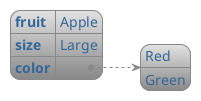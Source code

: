 ' Do not edit
' Theme Gallery
' autogenerated by script
'
@startyaml
!theme lightgray
fruit: Apple
size: Large
color:
 - Red
 - Green
@endyaml
